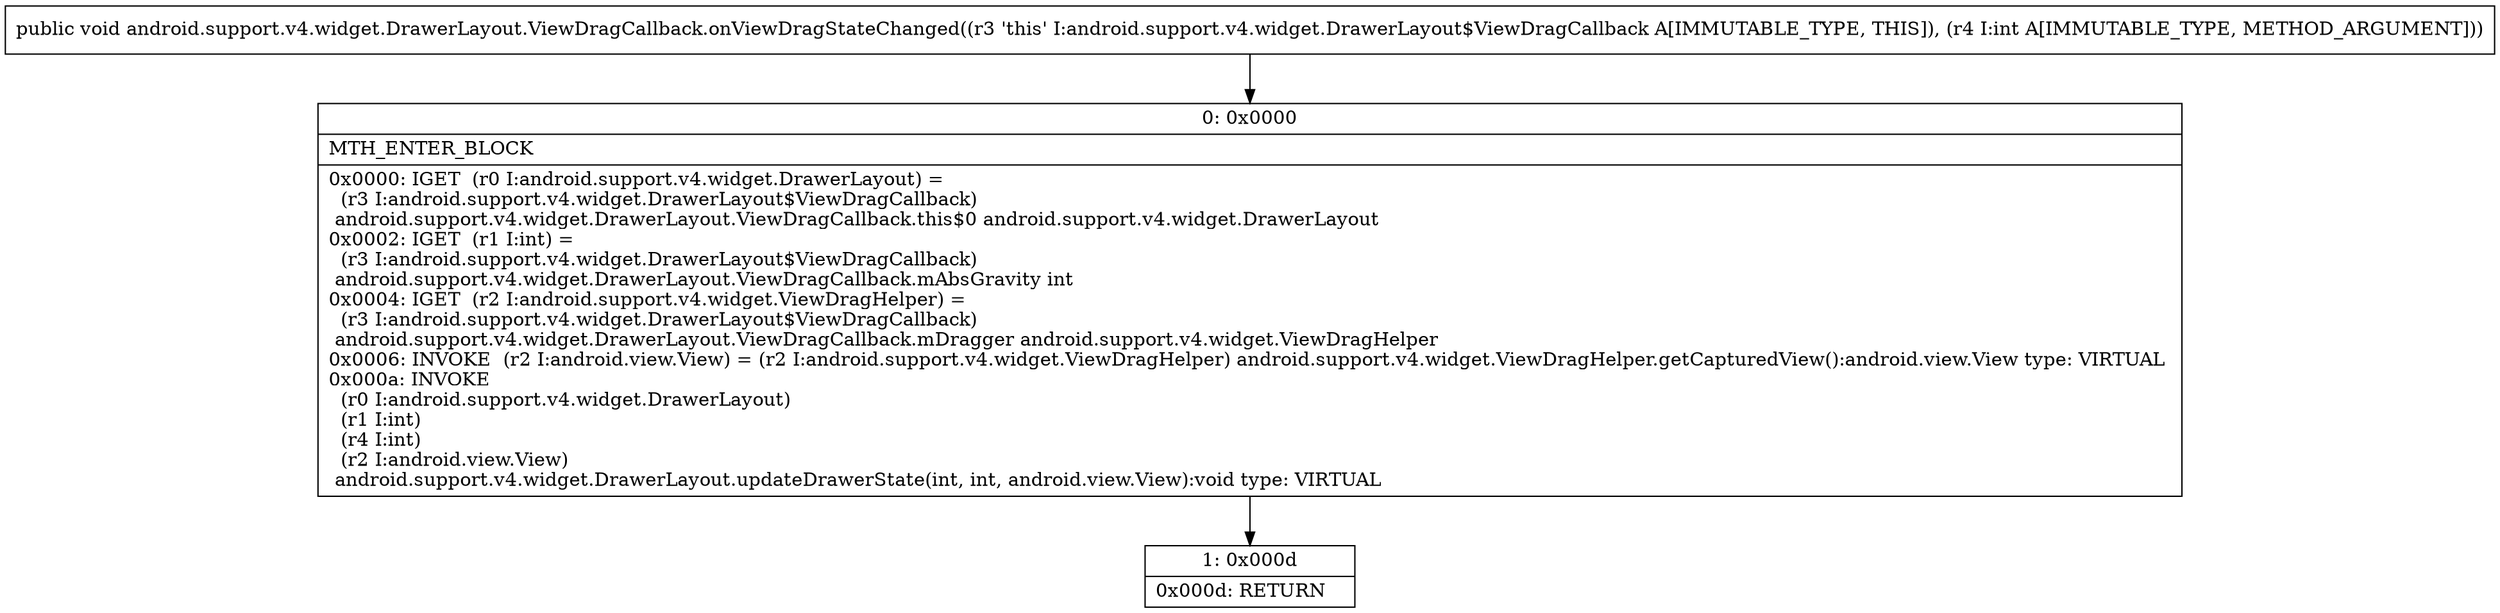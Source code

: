 digraph "CFG forandroid.support.v4.widget.DrawerLayout.ViewDragCallback.onViewDragStateChanged(I)V" {
Node_0 [shape=record,label="{0\:\ 0x0000|MTH_ENTER_BLOCK\l|0x0000: IGET  (r0 I:android.support.v4.widget.DrawerLayout) = \l  (r3 I:android.support.v4.widget.DrawerLayout$ViewDragCallback)\l android.support.v4.widget.DrawerLayout.ViewDragCallback.this$0 android.support.v4.widget.DrawerLayout \l0x0002: IGET  (r1 I:int) = \l  (r3 I:android.support.v4.widget.DrawerLayout$ViewDragCallback)\l android.support.v4.widget.DrawerLayout.ViewDragCallback.mAbsGravity int \l0x0004: IGET  (r2 I:android.support.v4.widget.ViewDragHelper) = \l  (r3 I:android.support.v4.widget.DrawerLayout$ViewDragCallback)\l android.support.v4.widget.DrawerLayout.ViewDragCallback.mDragger android.support.v4.widget.ViewDragHelper \l0x0006: INVOKE  (r2 I:android.view.View) = (r2 I:android.support.v4.widget.ViewDragHelper) android.support.v4.widget.ViewDragHelper.getCapturedView():android.view.View type: VIRTUAL \l0x000a: INVOKE  \l  (r0 I:android.support.v4.widget.DrawerLayout)\l  (r1 I:int)\l  (r4 I:int)\l  (r2 I:android.view.View)\l android.support.v4.widget.DrawerLayout.updateDrawerState(int, int, android.view.View):void type: VIRTUAL \l}"];
Node_1 [shape=record,label="{1\:\ 0x000d|0x000d: RETURN   \l}"];
MethodNode[shape=record,label="{public void android.support.v4.widget.DrawerLayout.ViewDragCallback.onViewDragStateChanged((r3 'this' I:android.support.v4.widget.DrawerLayout$ViewDragCallback A[IMMUTABLE_TYPE, THIS]), (r4 I:int A[IMMUTABLE_TYPE, METHOD_ARGUMENT])) }"];
MethodNode -> Node_0;
Node_0 -> Node_1;
}

